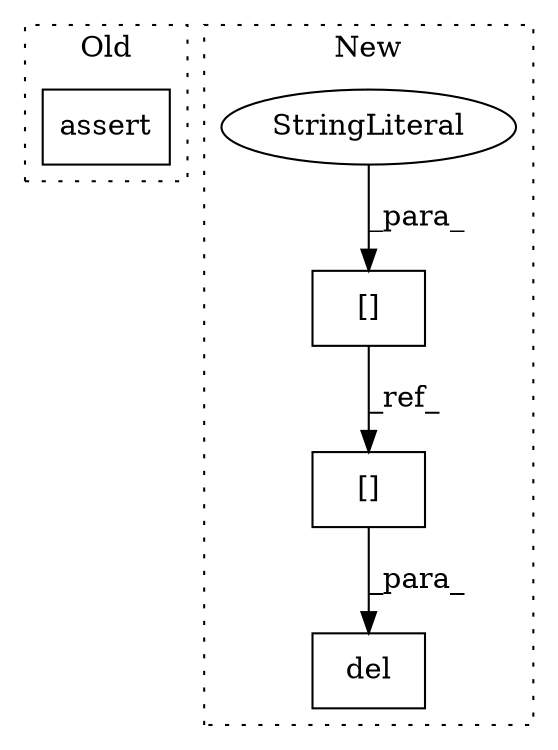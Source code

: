 digraph G {
subgraph cluster0 {
1 [label="assert" a="32" s="20272,20331" l="13,1" shape="box"];
label = "Old";
style="dotted";
}
subgraph cluster1 {
2 [label="del" a="32" s="20283,20300" l="4,1" shape="box"];
3 [label="[]" a="2" s="20106,20118" l="8,1" shape="box"];
4 [label="StringLiteral" a="45" s="20114" l="4" shape="ellipse"];
5 [label="[]" a="2" s="20287,20299" l="8,1" shape="box"];
label = "New";
style="dotted";
}
3 -> 5 [label="_ref_"];
4 -> 3 [label="_para_"];
5 -> 2 [label="_para_"];
}